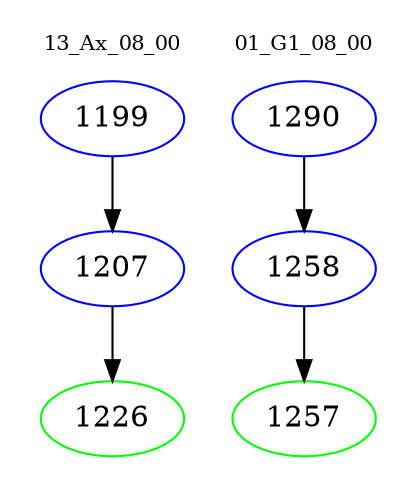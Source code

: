 digraph{
subgraph cluster_0 {
color = white
label = "13_Ax_08_00";
fontsize=10;
T0_1199 [label="1199", color="blue"]
T0_1199 -> T0_1207 [color="black"]
T0_1207 [label="1207", color="blue"]
T0_1207 -> T0_1226 [color="black"]
T0_1226 [label="1226", color="green"]
}
subgraph cluster_1 {
color = white
label = "01_G1_08_00";
fontsize=10;
T1_1290 [label="1290", color="blue"]
T1_1290 -> T1_1258 [color="black"]
T1_1258 [label="1258", color="blue"]
T1_1258 -> T1_1257 [color="black"]
T1_1257 [label="1257", color="green"]
}
}
